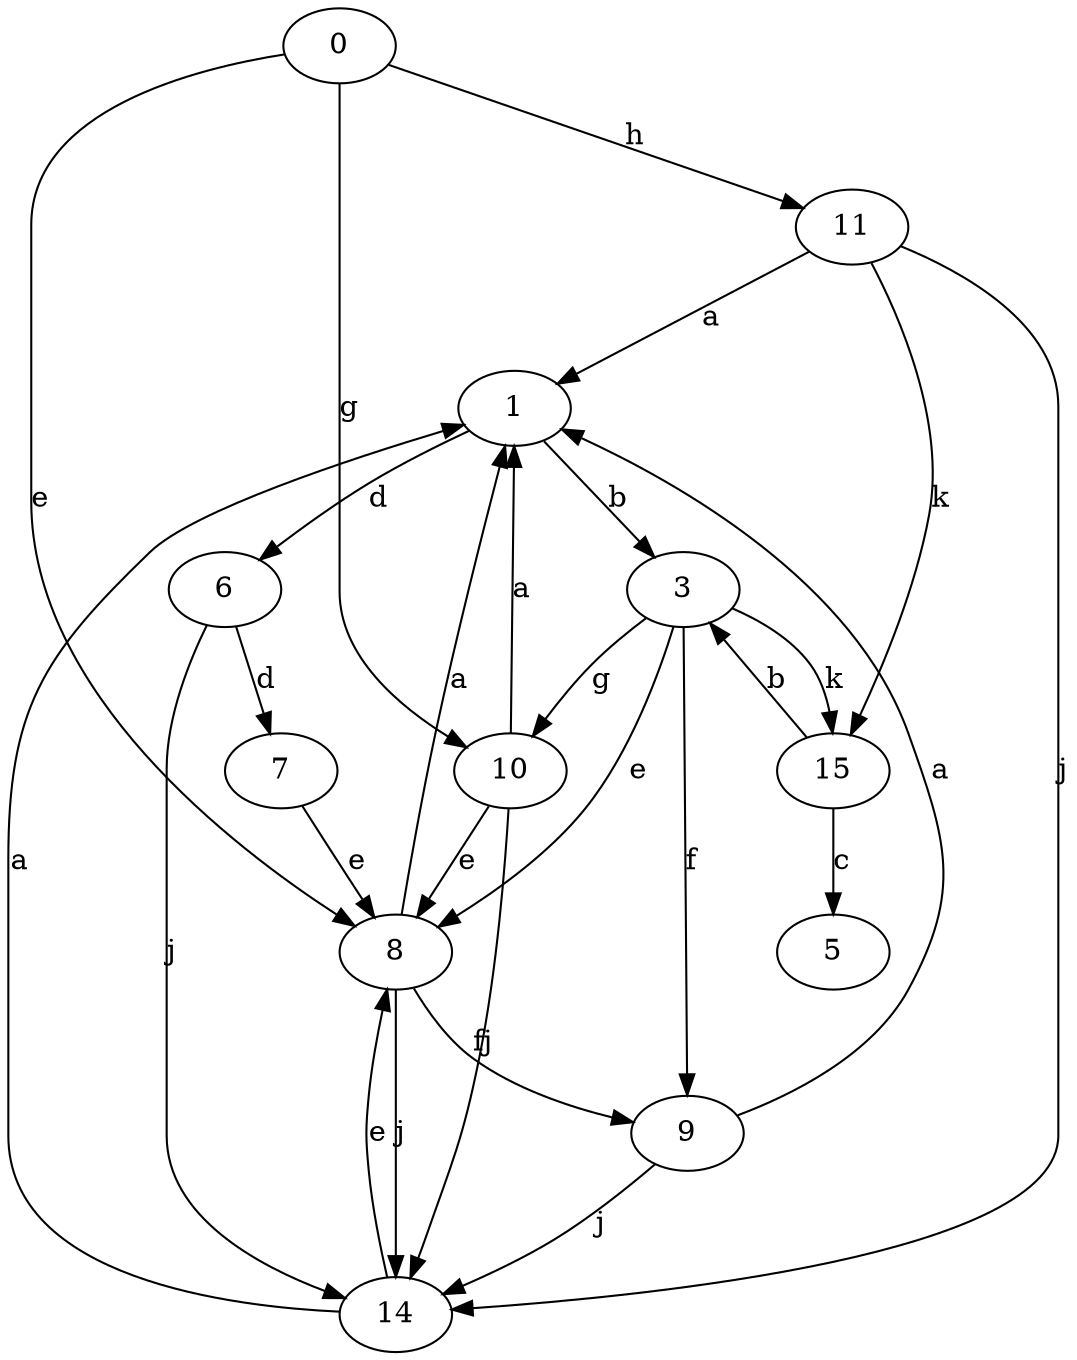 strict digraph  {
1;
3;
5;
6;
0;
7;
8;
9;
10;
11;
14;
15;
1 -> 3  [label=b];
1 -> 6  [label=d];
3 -> 8  [label=e];
3 -> 9  [label=f];
3 -> 10  [label=g];
3 -> 15  [label=k];
6 -> 7  [label=d];
6 -> 14  [label=j];
0 -> 8  [label=e];
0 -> 10  [label=g];
0 -> 11  [label=h];
7 -> 8  [label=e];
8 -> 1  [label=a];
8 -> 9  [label=f];
8 -> 14  [label=j];
9 -> 1  [label=a];
9 -> 14  [label=j];
10 -> 1  [label=a];
10 -> 8  [label=e];
10 -> 14  [label=j];
11 -> 1  [label=a];
11 -> 14  [label=j];
11 -> 15  [label=k];
14 -> 1  [label=a];
14 -> 8  [label=e];
15 -> 3  [label=b];
15 -> 5  [label=c];
}

